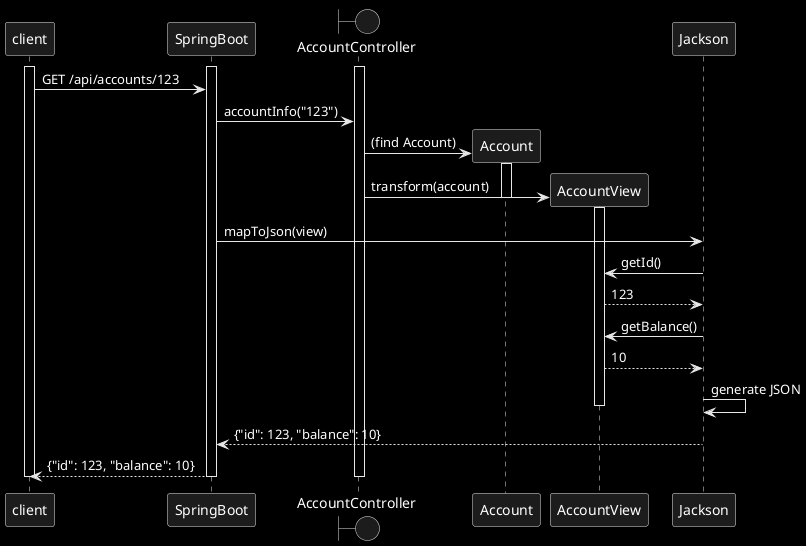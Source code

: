 @startuml
skinparam monochrome reverse
skinparam shadowing false

participant client
activate client
activate SpringBoot
boundary AccountController
activate AccountController
client -> SpringBoot: GET /api/accounts/123

SpringBoot -> AccountController: accountInfo("123")
create Account
AccountController -> Account: (find Account)
activate Account
create AccountView
AccountController -> AccountView: transform(account)
activate AccountView
deactivate Account

SpringBoot -> Jackson: mapToJson(view)
Jackson -> AccountView: getId()
AccountView --> Jackson: 123
Jackson -> AccountView: getBalance()
AccountView --> Jackson: 10
Jackson -> Jackson: generate JSON
deactivate AccountView
Jackson --> SpringBoot: {"id": 123, "balance": 10}

SpringBoot --> client: {"id": 123, "balance": 10}
deactivate AccountController
deactivate SpringBoot
deactivate client
@enduml